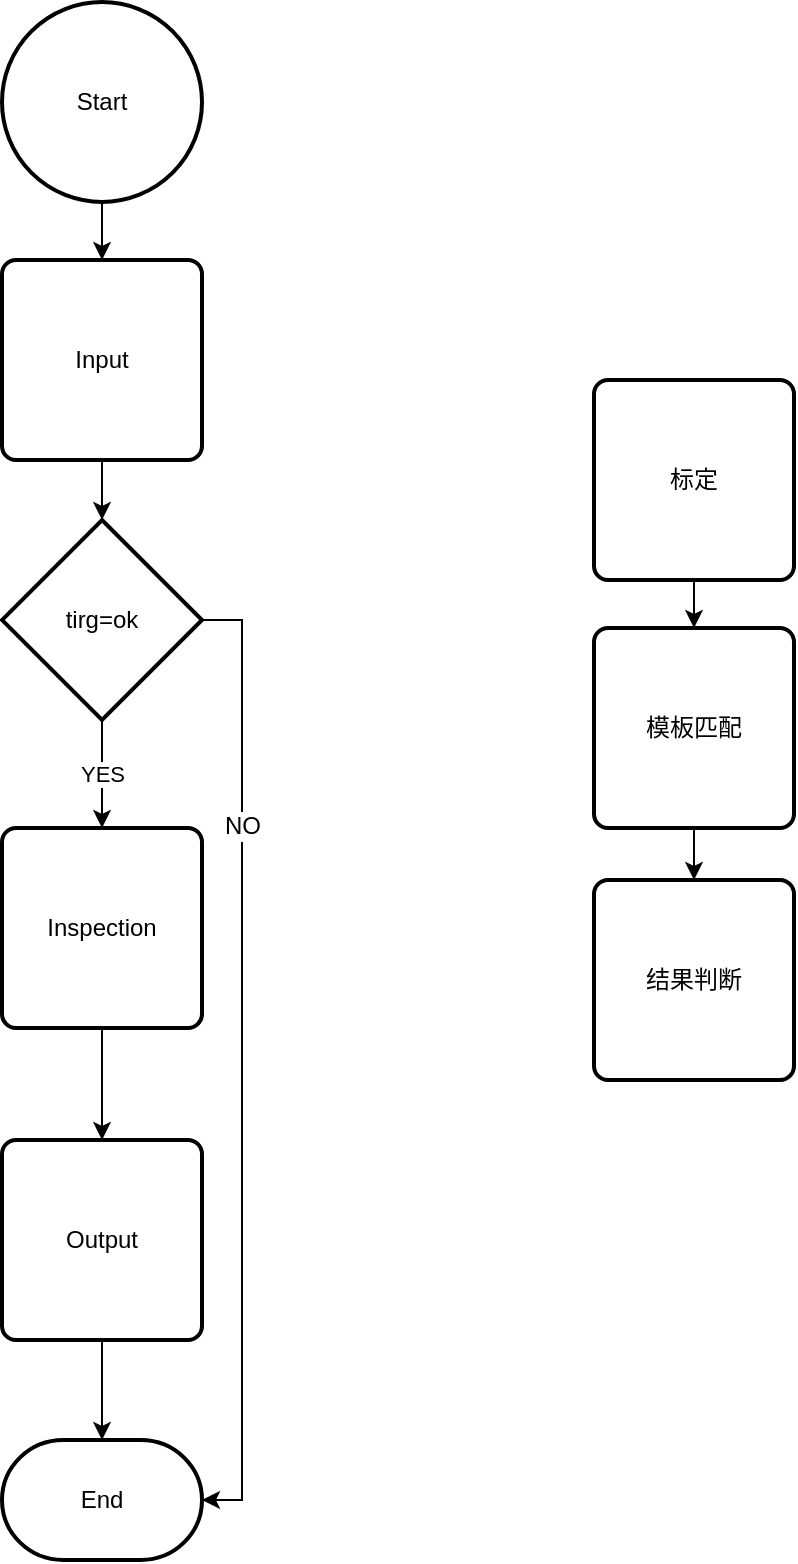 <mxfile version="12.7.4" type="github"><diagram id="uVkdtrXbKk0rpWmykXL2" name="第 1 页"><mxGraphModel dx="1317" dy="827" grid="1" gridSize="10" guides="1" tooltips="1" connect="1" arrows="1" fold="1" page="1" pageScale="1" pageWidth="827" pageHeight="1169" math="0" shadow="0"><root><mxCell id="0"/><mxCell id="1" parent="0"/><mxCell id="WysK9O1fjmEjpk_Qdyic-5" style="edgeStyle=orthogonalEdgeStyle;rounded=0;orthogonalLoop=1;jettySize=auto;html=1;exitX=0.5;exitY=1;exitDx=0;exitDy=0;exitPerimeter=0;entryX=0.5;entryY=0;entryDx=0;entryDy=0;" edge="1" parent="1" source="WysK9O1fjmEjpk_Qdyic-1" target="WysK9O1fjmEjpk_Qdyic-3"><mxGeometry relative="1" as="geometry"/></mxCell><mxCell id="WysK9O1fjmEjpk_Qdyic-1" value="Start" style="strokeWidth=2;html=1;shape=mxgraph.flowchart.start_2;whiteSpace=wrap;" vertex="1" parent="1"><mxGeometry x="314" y="81" width="100" height="100" as="geometry"/></mxCell><mxCell id="WysK9O1fjmEjpk_Qdyic-2" value="End" style="strokeWidth=2;html=1;shape=mxgraph.flowchart.terminator;whiteSpace=wrap;" vertex="1" parent="1"><mxGeometry x="314" y="800" width="100" height="60" as="geometry"/></mxCell><mxCell id="WysK9O1fjmEjpk_Qdyic-6" style="edgeStyle=orthogonalEdgeStyle;rounded=0;orthogonalLoop=1;jettySize=auto;html=1;exitX=0.5;exitY=1;exitDx=0;exitDy=0;entryX=0.5;entryY=0;entryDx=0;entryDy=0;entryPerimeter=0;" edge="1" parent="1" source="WysK9O1fjmEjpk_Qdyic-3" target="WysK9O1fjmEjpk_Qdyic-4"><mxGeometry relative="1" as="geometry"/></mxCell><mxCell id="WysK9O1fjmEjpk_Qdyic-3" value="Input" style="rounded=1;whiteSpace=wrap;html=1;absoluteArcSize=1;arcSize=14;strokeWidth=2;" vertex="1" parent="1"><mxGeometry x="314" y="210" width="100" height="100" as="geometry"/></mxCell><mxCell id="WysK9O1fjmEjpk_Qdyic-7" style="edgeStyle=orthogonalEdgeStyle;rounded=0;orthogonalLoop=1;jettySize=auto;html=1;exitX=1;exitY=0.5;exitDx=0;exitDy=0;exitPerimeter=0;entryX=1;entryY=0.5;entryDx=0;entryDy=0;entryPerimeter=0;" edge="1" parent="1" source="WysK9O1fjmEjpk_Qdyic-4" target="WysK9O1fjmEjpk_Qdyic-2"><mxGeometry relative="1" as="geometry"><Array as="points"><mxPoint x="434" y="390"/><mxPoint x="434" y="830"/></Array></mxGeometry></mxCell><mxCell id="WysK9O1fjmEjpk_Qdyic-8" value="NO" style="text;html=1;align=center;verticalAlign=middle;resizable=0;points=[];labelBackgroundColor=#ffffff;" vertex="1" connectable="0" parent="WysK9O1fjmEjpk_Qdyic-7"><mxGeometry x="-0.489" relative="1" as="geometry"><mxPoint as="offset"/></mxGeometry></mxCell><mxCell id="WysK9O1fjmEjpk_Qdyic-10" value="YES" style="edgeStyle=orthogonalEdgeStyle;rounded=0;orthogonalLoop=1;jettySize=auto;html=1;exitX=0.5;exitY=1;exitDx=0;exitDy=0;exitPerimeter=0;" edge="1" parent="1" source="WysK9O1fjmEjpk_Qdyic-4" target="WysK9O1fjmEjpk_Qdyic-9"><mxGeometry relative="1" as="geometry"/></mxCell><mxCell id="WysK9O1fjmEjpk_Qdyic-4" value="tirg=ok" style="strokeWidth=2;html=1;shape=mxgraph.flowchart.decision;whiteSpace=wrap;" vertex="1" parent="1"><mxGeometry x="314" y="340" width="100" height="100" as="geometry"/></mxCell><mxCell id="WysK9O1fjmEjpk_Qdyic-11" value="" style="edgeStyle=orthogonalEdgeStyle;rounded=0;orthogonalLoop=1;jettySize=auto;html=1;" edge="1" parent="1" source="WysK9O1fjmEjpk_Qdyic-15" target="WysK9O1fjmEjpk_Qdyic-2"><mxGeometry relative="1" as="geometry"/></mxCell><mxCell id="WysK9O1fjmEjpk_Qdyic-9" value="Inspection" style="rounded=1;whiteSpace=wrap;html=1;absoluteArcSize=1;arcSize=14;strokeWidth=2;" vertex="1" parent="1"><mxGeometry x="314" y="494" width="100" height="100" as="geometry"/></mxCell><mxCell id="WysK9O1fjmEjpk_Qdyic-17" style="edgeStyle=orthogonalEdgeStyle;rounded=0;orthogonalLoop=1;jettySize=auto;html=1;exitX=0.5;exitY=1;exitDx=0;exitDy=0;entryX=0.5;entryY=0;entryDx=0;entryDy=0;" edge="1" parent="1" source="WysK9O1fjmEjpk_Qdyic-13" target="WysK9O1fjmEjpk_Qdyic-14"><mxGeometry relative="1" as="geometry"/></mxCell><mxCell id="WysK9O1fjmEjpk_Qdyic-12" value="标定" style="rounded=1;whiteSpace=wrap;html=1;absoluteArcSize=1;arcSize=14;strokeWidth=2;" vertex="1" parent="1"><mxGeometry x="610" y="270" width="100" height="100" as="geometry"/></mxCell><mxCell id="WysK9O1fjmEjpk_Qdyic-14" value="结果判断" style="rounded=1;whiteSpace=wrap;html=1;absoluteArcSize=1;arcSize=14;strokeWidth=2;" vertex="1" parent="1"><mxGeometry x="610" y="520" width="100" height="100" as="geometry"/></mxCell><mxCell id="WysK9O1fjmEjpk_Qdyic-15" value="Output" style="rounded=1;whiteSpace=wrap;html=1;absoluteArcSize=1;arcSize=14;strokeWidth=2;" vertex="1" parent="1"><mxGeometry x="314" y="650" width="100" height="100" as="geometry"/></mxCell><mxCell id="WysK9O1fjmEjpk_Qdyic-16" value="" style="edgeStyle=orthogonalEdgeStyle;rounded=0;orthogonalLoop=1;jettySize=auto;html=1;" edge="1" parent="1" source="WysK9O1fjmEjpk_Qdyic-9" target="WysK9O1fjmEjpk_Qdyic-15"><mxGeometry relative="1" as="geometry"><mxPoint x="364" y="594" as="sourcePoint"/><mxPoint x="364" y="820" as="targetPoint"/></mxGeometry></mxCell><mxCell id="WysK9O1fjmEjpk_Qdyic-13" value="模板匹配" style="rounded=1;whiteSpace=wrap;html=1;absoluteArcSize=1;arcSize=14;strokeWidth=2;" vertex="1" parent="1"><mxGeometry x="610" y="394" width="100" height="100" as="geometry"/></mxCell><mxCell id="WysK9O1fjmEjpk_Qdyic-18" style="edgeStyle=orthogonalEdgeStyle;rounded=0;orthogonalLoop=1;jettySize=auto;html=1;exitX=0.5;exitY=1;exitDx=0;exitDy=0;entryX=0.5;entryY=0;entryDx=0;entryDy=0;" edge="1" parent="1" source="WysK9O1fjmEjpk_Qdyic-12" target="WysK9O1fjmEjpk_Qdyic-13"><mxGeometry relative="1" as="geometry"><mxPoint x="660.0" y="370" as="sourcePoint"/><mxPoint x="660.0" y="520" as="targetPoint"/></mxGeometry></mxCell></root></mxGraphModel></diagram></mxfile>